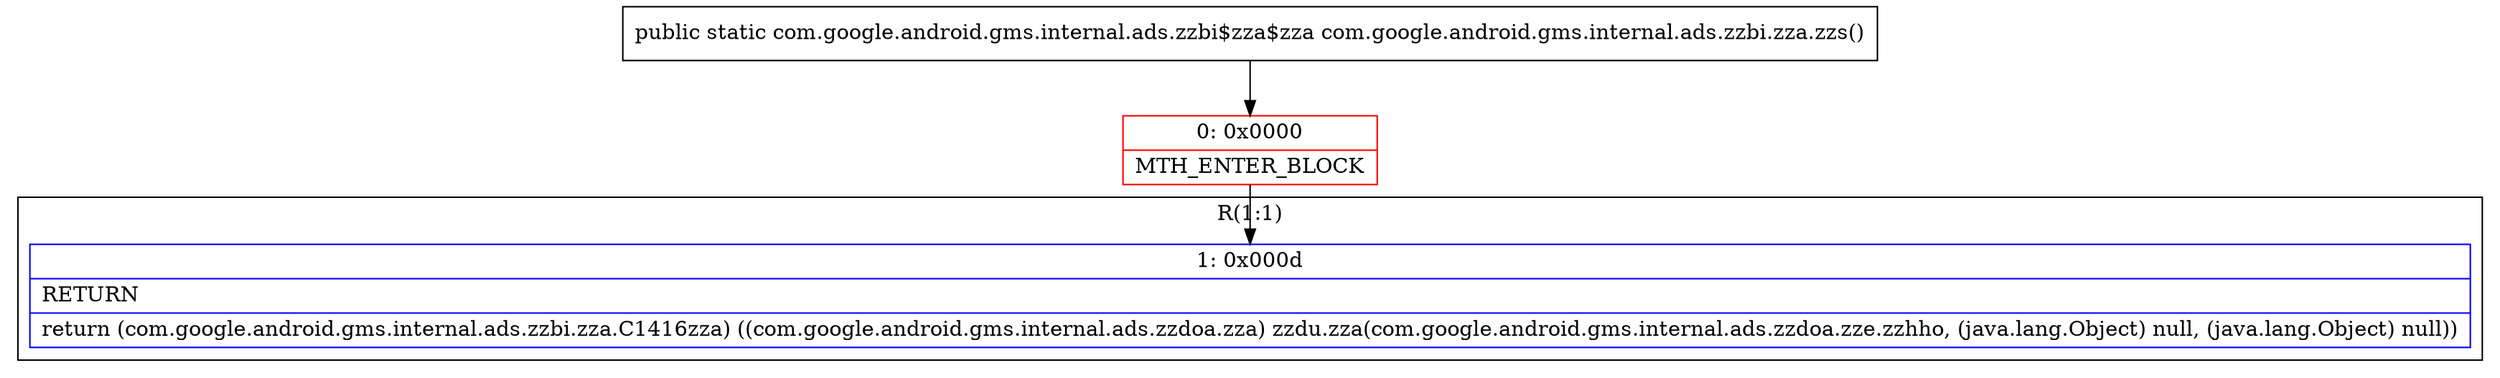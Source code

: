 digraph "CFG forcom.google.android.gms.internal.ads.zzbi.zza.zzs()Lcom\/google\/android\/gms\/internal\/ads\/zzbi$zza$zza;" {
subgraph cluster_Region_1253974946 {
label = "R(1:1)";
node [shape=record,color=blue];
Node_1 [shape=record,label="{1\:\ 0x000d|RETURN\l|return (com.google.android.gms.internal.ads.zzbi.zza.C1416zza) ((com.google.android.gms.internal.ads.zzdoa.zza) zzdu.zza(com.google.android.gms.internal.ads.zzdoa.zze.zzhho, (java.lang.Object) null, (java.lang.Object) null))\l}"];
}
Node_0 [shape=record,color=red,label="{0\:\ 0x0000|MTH_ENTER_BLOCK\l}"];
MethodNode[shape=record,label="{public static com.google.android.gms.internal.ads.zzbi$zza$zza com.google.android.gms.internal.ads.zzbi.zza.zzs() }"];
MethodNode -> Node_0;
Node_0 -> Node_1;
}


